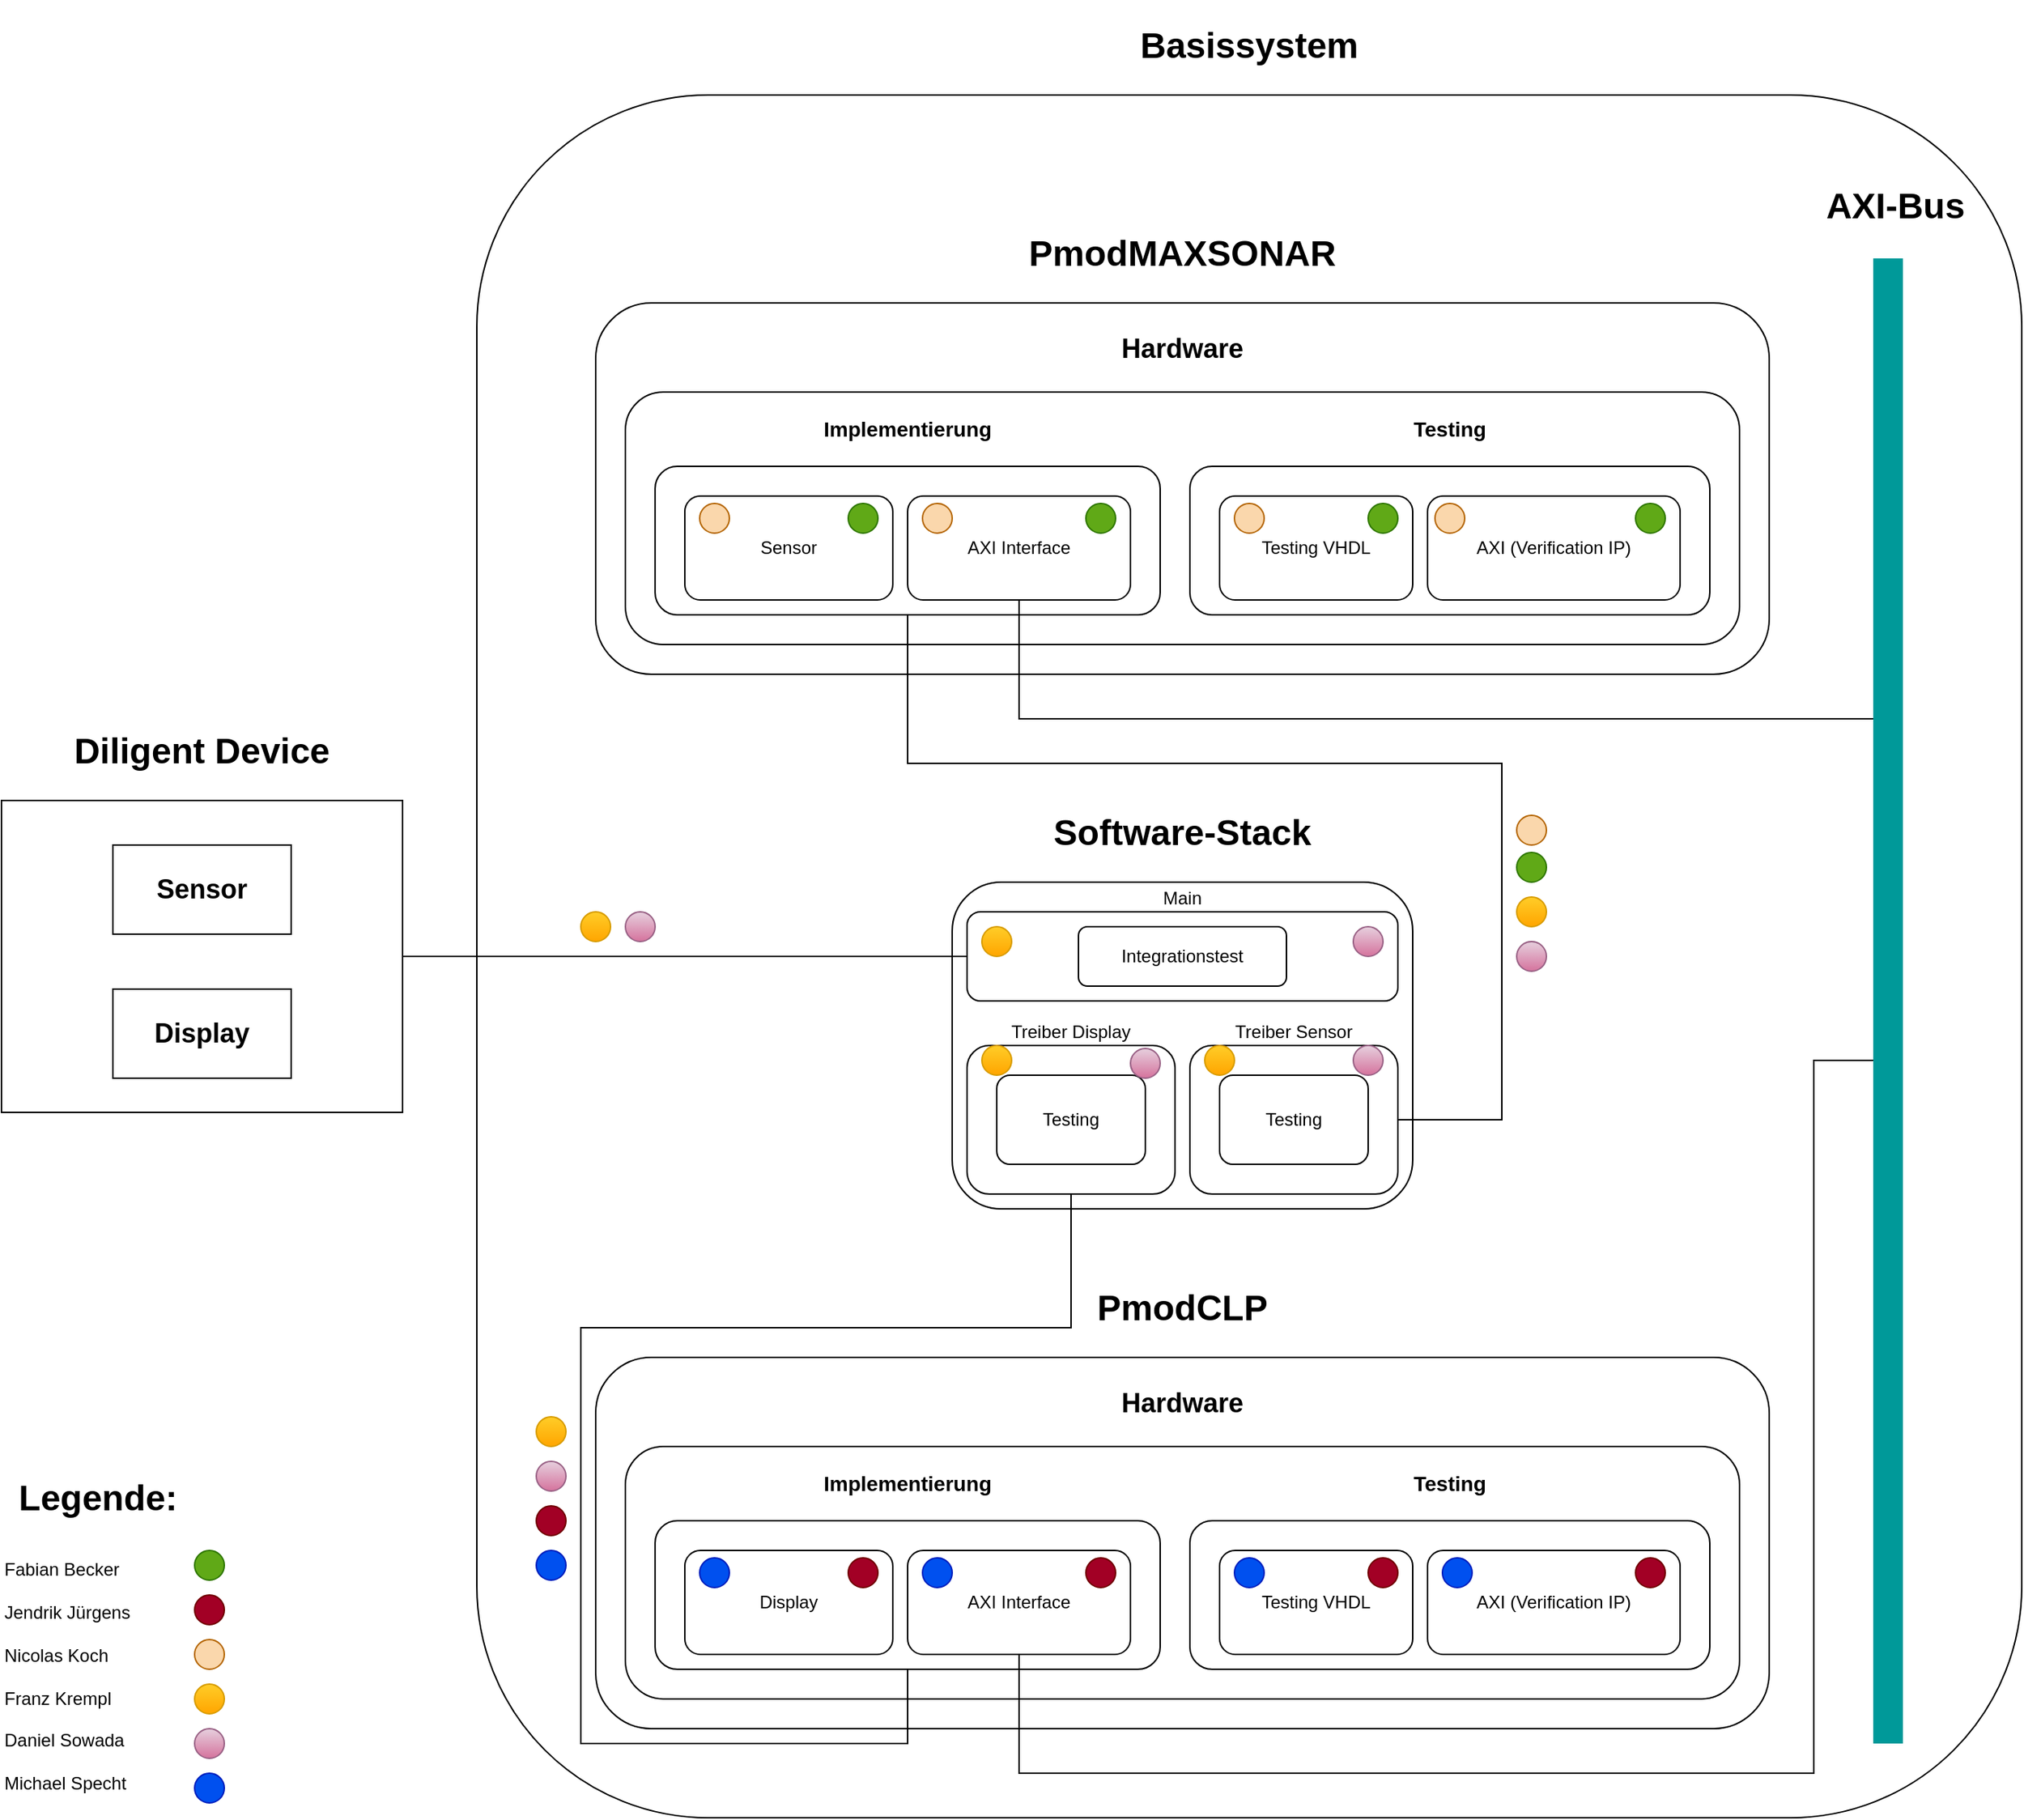 <mxfile version="26.2.2">
  <diagram name="Page-1" id="ScBxxdkbmMh4W9KR65QG">
    <mxGraphModel dx="3549" dy="1398" grid="1" gridSize="10" guides="1" tooltips="1" connect="1" arrows="1" fold="1" page="1" pageScale="1" pageWidth="1169" pageHeight="827" math="0" shadow="0">
      <root>
        <mxCell id="0" />
        <mxCell id="1" parent="0" />
        <mxCell id="KyMSJCN1o5gwuHQ9aFFL-47" value="&lt;h1&gt;Diligent Device&lt;/h1&gt;" style="rounded=0;whiteSpace=wrap;html=1;labelPosition=center;verticalLabelPosition=top;align=center;verticalAlign=bottom;" parent="1" vertex="1">
          <mxGeometry x="-240" y="685" width="270" height="210" as="geometry" />
        </mxCell>
        <mxCell id="KyMSJCN1o5gwuHQ9aFFL-34" value="&lt;h1&gt;Basissystem&lt;/h1&gt;" style="rounded=1;whiteSpace=wrap;html=1;labelPosition=center;verticalLabelPosition=top;align=center;verticalAlign=bottom;" parent="1" vertex="1">
          <mxGeometry x="80" y="210" width="1040" height="1160" as="geometry" />
        </mxCell>
        <mxCell id="KyMSJCN1o5gwuHQ9aFFL-1" value="&lt;h1&gt;PmodCLP&lt;/h1&gt;" style="rounded=1;whiteSpace=wrap;html=1;align=center;labelPosition=center;verticalLabelPosition=top;verticalAlign=bottom;" parent="1" vertex="1">
          <mxGeometry x="160" y="1060" width="790" height="250" as="geometry" />
        </mxCell>
        <mxCell id="KyMSJCN1o5gwuHQ9aFFL-2" value="&lt;h2&gt;Hardware&lt;/h2&gt;" style="rounded=1;whiteSpace=wrap;html=1;labelPosition=center;verticalLabelPosition=top;align=center;verticalAlign=bottom;" parent="1" vertex="1">
          <mxGeometry x="180" y="1120" width="750" height="170" as="geometry" />
        </mxCell>
        <mxCell id="KyMSJCN1o5gwuHQ9aFFL-16" value="&lt;h3&gt;Implementierung&lt;/h3&gt;" style="rounded=1;whiteSpace=wrap;html=1;labelPosition=center;verticalLabelPosition=top;align=center;verticalAlign=bottom;" parent="1" vertex="1">
          <mxGeometry x="200" y="1170" width="340" height="100" as="geometry" />
        </mxCell>
        <mxCell id="KyMSJCN1o5gwuHQ9aFFL-17" value="&lt;h3&gt;Testing&lt;/h3&gt;" style="rounded=1;whiteSpace=wrap;html=1;labelPosition=center;verticalLabelPosition=top;align=center;verticalAlign=bottom;" parent="1" vertex="1">
          <mxGeometry x="560" y="1170" width="350" height="100" as="geometry" />
        </mxCell>
        <mxCell id="KyMSJCN1o5gwuHQ9aFFL-13" value="AXI (Verification IP)" style="rounded=1;whiteSpace=wrap;html=1;" parent="1" vertex="1">
          <mxGeometry x="720" y="1190" width="170" height="70" as="geometry" />
        </mxCell>
        <mxCell id="KyMSJCN1o5gwuHQ9aFFL-12" value="Testing VHDL" style="rounded=1;whiteSpace=wrap;html=1;" parent="1" vertex="1">
          <mxGeometry x="580" y="1190" width="130" height="70" as="geometry" />
        </mxCell>
        <mxCell id="KyMSJCN1o5gwuHQ9aFFL-18" value="Display" style="rounded=1;whiteSpace=wrap;html=1;" parent="1" vertex="1">
          <mxGeometry x="220" y="1190" width="140" height="70" as="geometry" />
        </mxCell>
        <mxCell id="KyMSJCN1o5gwuHQ9aFFL-71" style="edgeStyle=orthogonalEdgeStyle;rounded=0;orthogonalLoop=1;jettySize=auto;html=1;exitX=0.5;exitY=1;exitDx=0;exitDy=0;" parent="1" source="KyMSJCN1o5gwuHQ9aFFL-19" edge="1">
          <mxGeometry relative="1" as="geometry">
            <mxPoint x="1030" y="860" as="targetPoint" />
            <Array as="points">
              <mxPoint x="445" y="1340" />
              <mxPoint x="980" y="1340" />
              <mxPoint x="980" y="860" />
            </Array>
          </mxGeometry>
        </mxCell>
        <mxCell id="KyMSJCN1o5gwuHQ9aFFL-19" value="AXI Interface" style="rounded=1;whiteSpace=wrap;html=1;" parent="1" vertex="1">
          <mxGeometry x="370" y="1190" width="150" height="70" as="geometry" />
        </mxCell>
        <mxCell id="KyMSJCN1o5gwuHQ9aFFL-24" value="&lt;h1&gt;PmodMAXSONAR&lt;/h1&gt;" style="rounded=1;whiteSpace=wrap;html=1;align=center;labelPosition=center;verticalLabelPosition=top;verticalAlign=bottom;" parent="1" vertex="1">
          <mxGeometry x="160" y="350" width="790" height="250" as="geometry" />
        </mxCell>
        <mxCell id="KyMSJCN1o5gwuHQ9aFFL-25" value="&lt;h2&gt;Hardware&lt;/h2&gt;" style="rounded=1;whiteSpace=wrap;html=1;labelPosition=center;verticalLabelPosition=top;align=center;verticalAlign=bottom;" parent="1" vertex="1">
          <mxGeometry x="180" y="410" width="750" height="170" as="geometry" />
        </mxCell>
        <mxCell id="KyMSJCN1o5gwuHQ9aFFL-27" value="&lt;h3&gt;Implementierung&lt;/h3&gt;" style="rounded=1;whiteSpace=wrap;html=1;labelPosition=center;verticalLabelPosition=top;align=center;verticalAlign=bottom;" parent="1" vertex="1">
          <mxGeometry x="200" y="460" width="340" height="100" as="geometry" />
        </mxCell>
        <mxCell id="KyMSJCN1o5gwuHQ9aFFL-28" value="&lt;h3&gt;Testing&lt;/h3&gt;" style="rounded=1;whiteSpace=wrap;html=1;labelPosition=center;verticalLabelPosition=top;align=center;verticalAlign=bottom;" parent="1" vertex="1">
          <mxGeometry x="560" y="460" width="350" height="100" as="geometry" />
        </mxCell>
        <mxCell id="KyMSJCN1o5gwuHQ9aFFL-29" value="AXI (Verification IP)" style="rounded=1;whiteSpace=wrap;html=1;" parent="1" vertex="1">
          <mxGeometry x="720" y="480" width="170" height="70" as="geometry" />
        </mxCell>
        <mxCell id="KyMSJCN1o5gwuHQ9aFFL-30" value="Testing VHDL" style="rounded=1;whiteSpace=wrap;html=1;" parent="1" vertex="1">
          <mxGeometry x="580" y="480" width="130" height="70" as="geometry" />
        </mxCell>
        <mxCell id="KyMSJCN1o5gwuHQ9aFFL-31" value="Sensor" style="rounded=1;whiteSpace=wrap;html=1;" parent="1" vertex="1">
          <mxGeometry x="220" y="480" width="140" height="70" as="geometry" />
        </mxCell>
        <mxCell id="KyMSJCN1o5gwuHQ9aFFL-70" style="edgeStyle=orthogonalEdgeStyle;rounded=0;orthogonalLoop=1;jettySize=auto;html=1;exitX=0.5;exitY=1;exitDx=0;exitDy=0;" parent="1" source="KyMSJCN1o5gwuHQ9aFFL-32" edge="1">
          <mxGeometry relative="1" as="geometry">
            <mxPoint x="1030" y="850" as="targetPoint" />
            <Array as="points">
              <mxPoint x="445" y="630" />
              <mxPoint x="1030" y="630" />
            </Array>
          </mxGeometry>
        </mxCell>
        <mxCell id="KyMSJCN1o5gwuHQ9aFFL-32" value="AXI Interface" style="rounded=1;whiteSpace=wrap;html=1;" parent="1" vertex="1">
          <mxGeometry x="370" y="480" width="150" height="70" as="geometry" />
        </mxCell>
        <mxCell id="KyMSJCN1o5gwuHQ9aFFL-35" value="&lt;h1&gt;Software-Stack&lt;/h1&gt;" style="rounded=1;whiteSpace=wrap;html=1;labelPosition=center;verticalLabelPosition=top;align=center;verticalAlign=bottom;" parent="1" vertex="1">
          <mxGeometry x="400" y="740" width="310" height="220" as="geometry" />
        </mxCell>
        <mxCell id="KyMSJCN1o5gwuHQ9aFFL-69" style="edgeStyle=orthogonalEdgeStyle;rounded=0;orthogonalLoop=1;jettySize=auto;html=1;exitX=0;exitY=0.5;exitDx=0;exitDy=0;entryX=1;entryY=0.5;entryDx=0;entryDy=0;endArrow=none;startFill=0;" parent="1" source="KyMSJCN1o5gwuHQ9aFFL-38" target="KyMSJCN1o5gwuHQ9aFFL-47" edge="1">
          <mxGeometry relative="1" as="geometry" />
        </mxCell>
        <mxCell id="KyMSJCN1o5gwuHQ9aFFL-38" value="Main" style="rounded=1;whiteSpace=wrap;html=1;labelPosition=center;verticalLabelPosition=top;align=center;verticalAlign=bottom;" parent="1" vertex="1">
          <mxGeometry x="410" y="760" width="290" height="60" as="geometry" />
        </mxCell>
        <mxCell id="KyMSJCN1o5gwuHQ9aFFL-64" style="edgeStyle=orthogonalEdgeStyle;rounded=0;orthogonalLoop=1;jettySize=auto;html=1;exitX=0.5;exitY=1;exitDx=0;exitDy=0;entryX=0.5;entryY=1;entryDx=0;entryDy=0;endArrow=none;startFill=0;" parent="1" source="KyMSJCN1o5gwuHQ9aFFL-36" target="KyMSJCN1o5gwuHQ9aFFL-16" edge="1">
          <mxGeometry relative="1" as="geometry">
            <Array as="points">
              <mxPoint x="480" y="1040" />
              <mxPoint x="150" y="1040" />
              <mxPoint x="150" y="1320" />
              <mxPoint x="370" y="1320" />
            </Array>
          </mxGeometry>
        </mxCell>
        <mxCell id="KyMSJCN1o5gwuHQ9aFFL-36" value="Treiber Display" style="rounded=1;whiteSpace=wrap;html=1;labelPosition=center;verticalLabelPosition=top;align=center;verticalAlign=bottom;" parent="1" vertex="1">
          <mxGeometry x="410" y="850" width="140" height="100" as="geometry" />
        </mxCell>
        <mxCell id="KyMSJCN1o5gwuHQ9aFFL-65" style="edgeStyle=orthogonalEdgeStyle;rounded=0;orthogonalLoop=1;jettySize=auto;html=1;exitX=1;exitY=0.5;exitDx=0;exitDy=0;entryX=0.5;entryY=1;entryDx=0;entryDy=0;endArrow=none;startFill=0;" parent="1" source="KyMSJCN1o5gwuHQ9aFFL-37" target="KyMSJCN1o5gwuHQ9aFFL-27" edge="1">
          <mxGeometry relative="1" as="geometry">
            <Array as="points">
              <mxPoint x="770" y="900" />
              <mxPoint x="770" y="660" />
              <mxPoint x="370" y="660" />
            </Array>
          </mxGeometry>
        </mxCell>
        <mxCell id="KyMSJCN1o5gwuHQ9aFFL-37" value="Treiber Sensor" style="rounded=1;whiteSpace=wrap;html=1;labelPosition=center;verticalLabelPosition=top;align=center;verticalAlign=bottom;" parent="1" vertex="1">
          <mxGeometry x="560" y="850" width="140" height="100" as="geometry" />
        </mxCell>
        <mxCell id="KyMSJCN1o5gwuHQ9aFFL-39" value="Integrationstest" style="rounded=1;whiteSpace=wrap;html=1;" parent="1" vertex="1">
          <mxGeometry x="485" y="770" width="140" height="40" as="geometry" />
        </mxCell>
        <mxCell id="KyMSJCN1o5gwuHQ9aFFL-40" value="Testing" style="rounded=1;whiteSpace=wrap;html=1;" parent="1" vertex="1">
          <mxGeometry x="430" y="870" width="100" height="60" as="geometry" />
        </mxCell>
        <mxCell id="KyMSJCN1o5gwuHQ9aFFL-41" value="Testing" style="rounded=1;whiteSpace=wrap;html=1;" parent="1" vertex="1">
          <mxGeometry x="580" y="870" width="100" height="60" as="geometry" />
        </mxCell>
        <mxCell id="KyMSJCN1o5gwuHQ9aFFL-45" value="&lt;h2&gt;Sensor&lt;/h2&gt;" style="rounded=0;whiteSpace=wrap;html=1;" parent="1" vertex="1">
          <mxGeometry x="-165" y="715" width="120" height="60" as="geometry" />
        </mxCell>
        <mxCell id="KyMSJCN1o5gwuHQ9aFFL-46" value="&lt;h2&gt;Display&lt;/h2&gt;" style="rounded=0;whiteSpace=wrap;html=1;" parent="1" vertex="1">
          <mxGeometry x="-165" y="812" width="120" height="60" as="geometry" />
        </mxCell>
        <mxCell id="KyMSJCN1o5gwuHQ9aFFL-49" value="" style="endArrow=none;html=1;rounded=0;strokeWidth=20;strokeColor=#009999;" parent="1" edge="1">
          <mxGeometry width="50" height="50" relative="1" as="geometry">
            <mxPoint x="1030" y="1320" as="sourcePoint" />
            <mxPoint x="1030" y="320" as="targetPoint" />
          </mxGeometry>
        </mxCell>
        <mxCell id="KyMSJCN1o5gwuHQ9aFFL-50" value="Fabian Becker&lt;div&gt;&lt;br&gt;&lt;/div&gt;&lt;div&gt;Jendrik Jürgens&lt;/div&gt;&lt;div&gt;&lt;br&gt;&lt;/div&gt;&lt;div&gt;Nicolas Koch&lt;/div&gt;&lt;div&gt;&lt;br&gt;&lt;/div&gt;&lt;div&gt;Franz Krempl&lt;/div&gt;&lt;div&gt;&lt;br&gt;&lt;/div&gt;&lt;div&gt;Daniel Sowada&lt;/div&gt;&lt;div&gt;&lt;br&gt;&lt;/div&gt;&lt;div&gt;Michael Specht&lt;/div&gt;" style="text;html=1;align=left;verticalAlign=middle;resizable=0;points=[];autosize=1;strokeColor=none;fillColor=none;" parent="1" vertex="1">
          <mxGeometry x="-240" y="1190" width="110" height="170" as="geometry" />
        </mxCell>
        <mxCell id="KyMSJCN1o5gwuHQ9aFFL-51" value="" style="ellipse;whiteSpace=wrap;html=1;aspect=fixed;fillColor=#fad7ac;strokeColor=#b46504;" parent="1" vertex="1">
          <mxGeometry x="-110" y="1250" width="20" height="20" as="geometry" />
        </mxCell>
        <mxCell id="KyMSJCN1o5gwuHQ9aFFL-52" value="" style="ellipse;whiteSpace=wrap;html=1;aspect=fixed;fillColor=#ffcd28;strokeColor=#d79b00;gradientColor=#ffa500;" parent="1" vertex="1">
          <mxGeometry x="-110" y="1280" width="20" height="20" as="geometry" />
        </mxCell>
        <mxCell id="KyMSJCN1o5gwuHQ9aFFL-53" value="" style="ellipse;whiteSpace=wrap;html=1;aspect=fixed;fillColor=#e6d0de;gradientColor=#d5739d;strokeColor=#996185;" parent="1" vertex="1">
          <mxGeometry x="-110" y="1310" width="20" height="20" as="geometry" />
        </mxCell>
        <mxCell id="KyMSJCN1o5gwuHQ9aFFL-54" value="" style="ellipse;whiteSpace=wrap;html=1;aspect=fixed;fillColor=#a20025;fontColor=#ffffff;strokeColor=#6F0000;" parent="1" vertex="1">
          <mxGeometry x="-110" y="1220" width="20" height="20" as="geometry" />
        </mxCell>
        <mxCell id="KyMSJCN1o5gwuHQ9aFFL-55" value="" style="ellipse;whiteSpace=wrap;html=1;aspect=fixed;fillColor=#60a917;fontColor=#ffffff;strokeColor=#2D7600;" parent="1" vertex="1">
          <mxGeometry x="-110" y="1190" width="20" height="20" as="geometry" />
        </mxCell>
        <mxCell id="KyMSJCN1o5gwuHQ9aFFL-56" value="" style="ellipse;whiteSpace=wrap;html=1;aspect=fixed;fillColor=#0050ef;fontColor=#ffffff;strokeColor=#001DBC;" parent="1" vertex="1">
          <mxGeometry x="-110" y="1340" width="20" height="20" as="geometry" />
        </mxCell>
        <mxCell id="KyMSJCN1o5gwuHQ9aFFL-66" value="&lt;h1&gt;AXI-Bus&lt;/h1&gt;" style="text;html=1;align=center;verticalAlign=middle;whiteSpace=wrap;rounded=0;" parent="1" vertex="1">
          <mxGeometry x="980" y="270" width="110" height="30" as="geometry" />
        </mxCell>
        <mxCell id="KyMSJCN1o5gwuHQ9aFFL-75" value="" style="ellipse;whiteSpace=wrap;html=1;aspect=fixed;fillColor=#60a917;fontColor=#ffffff;strokeColor=#2D7600;" parent="1" vertex="1">
          <mxGeometry x="780" y="720" width="20" height="20" as="geometry" />
        </mxCell>
        <mxCell id="KyMSJCN1o5gwuHQ9aFFL-76" value="" style="ellipse;whiteSpace=wrap;html=1;aspect=fixed;fillColor=#60a917;fontColor=#ffffff;strokeColor=#2D7600;" parent="1" vertex="1">
          <mxGeometry x="860" y="485" width="20" height="20" as="geometry" />
        </mxCell>
        <mxCell id="KyMSJCN1o5gwuHQ9aFFL-77" value="" style="ellipse;whiteSpace=wrap;html=1;aspect=fixed;fillColor=#60a917;fontColor=#ffffff;strokeColor=#2D7600;" parent="1" vertex="1">
          <mxGeometry x="680" y="485" width="20" height="20" as="geometry" />
        </mxCell>
        <mxCell id="KyMSJCN1o5gwuHQ9aFFL-78" value="" style="ellipse;whiteSpace=wrap;html=1;aspect=fixed;fillColor=#60a917;fontColor=#ffffff;strokeColor=#2D7600;" parent="1" vertex="1">
          <mxGeometry x="490" y="485" width="20" height="20" as="geometry" />
        </mxCell>
        <mxCell id="KyMSJCN1o5gwuHQ9aFFL-79" value="" style="ellipse;whiteSpace=wrap;html=1;aspect=fixed;fillColor=#60a917;fontColor=#ffffff;strokeColor=#2D7600;" parent="1" vertex="1">
          <mxGeometry x="330" y="485" width="20" height="20" as="geometry" />
        </mxCell>
        <mxCell id="KyMSJCN1o5gwuHQ9aFFL-83" value="" style="ellipse;whiteSpace=wrap;html=1;aspect=fixed;fillColor=#a20025;fontColor=#ffffff;strokeColor=#6F0000;" parent="1" vertex="1">
          <mxGeometry x="120" y="1160" width="20" height="20" as="geometry" />
        </mxCell>
        <mxCell id="KyMSJCN1o5gwuHQ9aFFL-84" value="" style="ellipse;whiteSpace=wrap;html=1;aspect=fixed;fillColor=#a20025;fontColor=#ffffff;strokeColor=#6F0000;" parent="1" vertex="1">
          <mxGeometry x="860" y="1195" width="20" height="20" as="geometry" />
        </mxCell>
        <mxCell id="KyMSJCN1o5gwuHQ9aFFL-85" value="" style="ellipse;whiteSpace=wrap;html=1;aspect=fixed;fillColor=#a20025;fontColor=#ffffff;strokeColor=#6F0000;" parent="1" vertex="1">
          <mxGeometry x="680" y="1195" width="20" height="20" as="geometry" />
        </mxCell>
        <mxCell id="KyMSJCN1o5gwuHQ9aFFL-86" value="" style="ellipse;whiteSpace=wrap;html=1;aspect=fixed;fillColor=#a20025;fontColor=#ffffff;strokeColor=#6F0000;" parent="1" vertex="1">
          <mxGeometry x="490" y="1195" width="20" height="20" as="geometry" />
        </mxCell>
        <mxCell id="KyMSJCN1o5gwuHQ9aFFL-87" value="" style="ellipse;whiteSpace=wrap;html=1;aspect=fixed;fillColor=#a20025;fontColor=#ffffff;strokeColor=#6F0000;" parent="1" vertex="1">
          <mxGeometry x="330" y="1195" width="20" height="20" as="geometry" />
        </mxCell>
        <mxCell id="keB-GKKBl9jkP_vRKDWx-7" value="" style="ellipse;whiteSpace=wrap;html=1;aspect=fixed;fillColor=#fad7ac;strokeColor=#b46504;" parent="1" vertex="1">
          <mxGeometry x="780" y="695" width="20" height="20" as="geometry" />
        </mxCell>
        <mxCell id="keB-GKKBl9jkP_vRKDWx-8" value="" style="ellipse;whiteSpace=wrap;html=1;aspect=fixed;fillColor=#fad7ac;strokeColor=#b46504;" parent="1" vertex="1">
          <mxGeometry x="725" y="485" width="20" height="20" as="geometry" />
        </mxCell>
        <mxCell id="keB-GKKBl9jkP_vRKDWx-9" value="" style="ellipse;whiteSpace=wrap;html=1;aspect=fixed;fillColor=#fad7ac;strokeColor=#b46504;" parent="1" vertex="1">
          <mxGeometry x="590" y="485" width="20" height="20" as="geometry" />
        </mxCell>
        <mxCell id="keB-GKKBl9jkP_vRKDWx-10" value="" style="ellipse;whiteSpace=wrap;html=1;aspect=fixed;fillColor=#fad7ac;strokeColor=#b46504;" parent="1" vertex="1">
          <mxGeometry x="380" y="485" width="20" height="20" as="geometry" />
        </mxCell>
        <mxCell id="keB-GKKBl9jkP_vRKDWx-11" value="" style="ellipse;whiteSpace=wrap;html=1;aspect=fixed;fillColor=#fad7ac;strokeColor=#b46504;" parent="1" vertex="1">
          <mxGeometry x="230" y="485" width="20" height="20" as="geometry" />
        </mxCell>
        <mxCell id="keB-GKKBl9jkP_vRKDWx-16" value="" style="ellipse;whiteSpace=wrap;html=1;aspect=fixed;fillColor=#e6d0de;gradientColor=#d5739d;strokeColor=#996185;" parent="1" vertex="1">
          <mxGeometry x="120" y="1130" width="20" height="20" as="geometry" />
        </mxCell>
        <mxCell id="keB-GKKBl9jkP_vRKDWx-17" value="" style="ellipse;whiteSpace=wrap;html=1;aspect=fixed;fillColor=#e6d0de;gradientColor=#d5739d;strokeColor=#996185;" parent="1" vertex="1">
          <mxGeometry x="780" y="780" width="20" height="20" as="geometry" />
        </mxCell>
        <mxCell id="keB-GKKBl9jkP_vRKDWx-18" value="" style="ellipse;whiteSpace=wrap;html=1;aspect=fixed;fillColor=#e6d0de;gradientColor=#d5739d;strokeColor=#996185;" parent="1" vertex="1">
          <mxGeometry x="670" y="770" width="20" height="20" as="geometry" />
        </mxCell>
        <mxCell id="keB-GKKBl9jkP_vRKDWx-19" value="" style="ellipse;whiteSpace=wrap;html=1;aspect=fixed;fillColor=#e6d0de;gradientColor=#d5739d;strokeColor=#996185;" parent="1" vertex="1">
          <mxGeometry x="670" y="850" width="20" height="20" as="geometry" />
        </mxCell>
        <mxCell id="keB-GKKBl9jkP_vRKDWx-20" value="" style="ellipse;whiteSpace=wrap;html=1;aspect=fixed;fillColor=#e6d0de;gradientColor=#d5739d;strokeColor=#996185;" parent="1" vertex="1">
          <mxGeometry x="520" y="852" width="20" height="20" as="geometry" />
        </mxCell>
        <mxCell id="keB-GKKBl9jkP_vRKDWx-21" value="" style="ellipse;whiteSpace=wrap;html=1;aspect=fixed;fillColor=#ffcd28;strokeColor=#d79b00;gradientColor=#ffa500;" parent="1" vertex="1">
          <mxGeometry x="780" y="750" width="20" height="20" as="geometry" />
        </mxCell>
        <mxCell id="keB-GKKBl9jkP_vRKDWx-23" value="" style="ellipse;whiteSpace=wrap;html=1;aspect=fixed;fillColor=#ffcd28;strokeColor=#d79b00;gradientColor=#ffa500;" parent="1" vertex="1">
          <mxGeometry x="120" y="1100" width="20" height="20" as="geometry" />
        </mxCell>
        <mxCell id="keB-GKKBl9jkP_vRKDWx-24" value="" style="ellipse;whiteSpace=wrap;html=1;aspect=fixed;fillColor=#ffcd28;strokeColor=#d79b00;gradientColor=#ffa500;" parent="1" vertex="1">
          <mxGeometry x="420" y="770" width="20" height="20" as="geometry" />
        </mxCell>
        <mxCell id="keB-GKKBl9jkP_vRKDWx-25" value="" style="ellipse;whiteSpace=wrap;html=1;aspect=fixed;fillColor=#ffcd28;strokeColor=#d79b00;gradientColor=#ffa500;" parent="1" vertex="1">
          <mxGeometry x="570" y="850" width="20" height="20" as="geometry" />
        </mxCell>
        <mxCell id="keB-GKKBl9jkP_vRKDWx-26" value="" style="ellipse;whiteSpace=wrap;html=1;aspect=fixed;fillColor=#ffcd28;strokeColor=#d79b00;gradientColor=#ffa500;" parent="1" vertex="1">
          <mxGeometry x="420" y="850" width="20" height="20" as="geometry" />
        </mxCell>
        <mxCell id="keB-GKKBl9jkP_vRKDWx-30" value="" style="ellipse;whiteSpace=wrap;html=1;aspect=fixed;fillColor=#0050ef;fontColor=#ffffff;strokeColor=#001DBC;" parent="1" vertex="1">
          <mxGeometry x="120" y="1190" width="20" height="20" as="geometry" />
        </mxCell>
        <mxCell id="keB-GKKBl9jkP_vRKDWx-31" value="" style="ellipse;whiteSpace=wrap;html=1;aspect=fixed;fillColor=#0050ef;fontColor=#ffffff;strokeColor=#001DBC;" parent="1" vertex="1">
          <mxGeometry x="730" y="1195" width="20" height="20" as="geometry" />
        </mxCell>
        <mxCell id="keB-GKKBl9jkP_vRKDWx-32" value="" style="ellipse;whiteSpace=wrap;html=1;aspect=fixed;fillColor=#0050ef;fontColor=#ffffff;strokeColor=#001DBC;" parent="1" vertex="1">
          <mxGeometry x="590" y="1195" width="20" height="20" as="geometry" />
        </mxCell>
        <mxCell id="keB-GKKBl9jkP_vRKDWx-33" value="" style="ellipse;whiteSpace=wrap;html=1;aspect=fixed;fillColor=#0050ef;fontColor=#ffffff;strokeColor=#001DBC;" parent="1" vertex="1">
          <mxGeometry x="380" y="1195" width="20" height="20" as="geometry" />
        </mxCell>
        <mxCell id="keB-GKKBl9jkP_vRKDWx-34" value="" style="ellipse;whiteSpace=wrap;html=1;aspect=fixed;fillColor=#0050ef;fontColor=#ffffff;strokeColor=#001DBC;" parent="1" vertex="1">
          <mxGeometry x="230" y="1195" width="20" height="20" as="geometry" />
        </mxCell>
        <mxCell id="keB-GKKBl9jkP_vRKDWx-36" value="&lt;h1&gt;Legende:&lt;/h1&gt;" style="text;html=1;align=center;verticalAlign=middle;whiteSpace=wrap;rounded=0;" parent="1" vertex="1">
          <mxGeometry x="-240" y="1140" width="130" height="30" as="geometry" />
        </mxCell>
        <mxCell id="keB-GKKBl9jkP_vRKDWx-38" value="" style="ellipse;whiteSpace=wrap;html=1;aspect=fixed;fillColor=#ffcd28;strokeColor=#d79b00;gradientColor=#ffa500;" parent="1" vertex="1">
          <mxGeometry x="150" y="760" width="20" height="20" as="geometry" />
        </mxCell>
        <mxCell id="keB-GKKBl9jkP_vRKDWx-39" value="" style="ellipse;whiteSpace=wrap;html=1;aspect=fixed;fillColor=#e6d0de;gradientColor=#d5739d;strokeColor=#996185;" parent="1" vertex="1">
          <mxGeometry x="180" y="760" width="20" height="20" as="geometry" />
        </mxCell>
      </root>
    </mxGraphModel>
  </diagram>
</mxfile>
